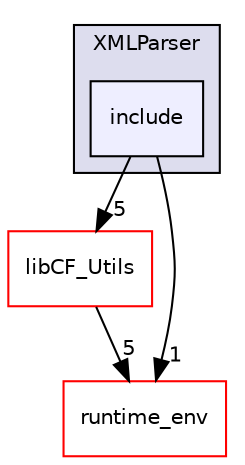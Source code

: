 digraph "frameworks/XMLParser/include" {
  compound=true
  node [ fontsize="10", fontname="Helvetica"];
  edge [ labelfontsize="10", labelfontname="Helvetica"];
  subgraph clusterdir_82d23cf221d390315bcc70b79c1eb009 {
    graph [ bgcolor="#ddddee", pencolor="black", label="XMLParser" fontname="Helvetica", fontsize="10", URL="dir_82d23cf221d390315bcc70b79c1eb009.html"]
  dir_a43de32ec6bab111781b614e30f333e6 [shape=box, label="include", style="filled", fillcolor="#eeeeff", pencolor="black", URL="dir_a43de32ec6bab111781b614e30f333e6.html"];
  }
  dir_ecac01cf0516f87ea4205d3d96f45c96 [shape=box label="libCF_Utils" fillcolor="white" style="filled" color="red" URL="dir_ecac01cf0516f87ea4205d3d96f45c96.html"];
  dir_f225e4d86008d3e73336a06c8611e2b4 [shape=box label="runtime_env" fillcolor="white" style="filled" color="red" URL="dir_f225e4d86008d3e73336a06c8611e2b4.html"];
  dir_a43de32ec6bab111781b614e30f333e6->dir_ecac01cf0516f87ea4205d3d96f45c96 [headlabel="5", labeldistance=1.5 headhref="dir_000032_000028.html"];
  dir_a43de32ec6bab111781b614e30f333e6->dir_f225e4d86008d3e73336a06c8611e2b4 [headlabel="1", labeldistance=1.5 headhref="dir_000032_000034.html"];
  dir_ecac01cf0516f87ea4205d3d96f45c96->dir_f225e4d86008d3e73336a06c8611e2b4 [headlabel="5", labeldistance=1.5 headhref="dir_000028_000034.html"];
}
